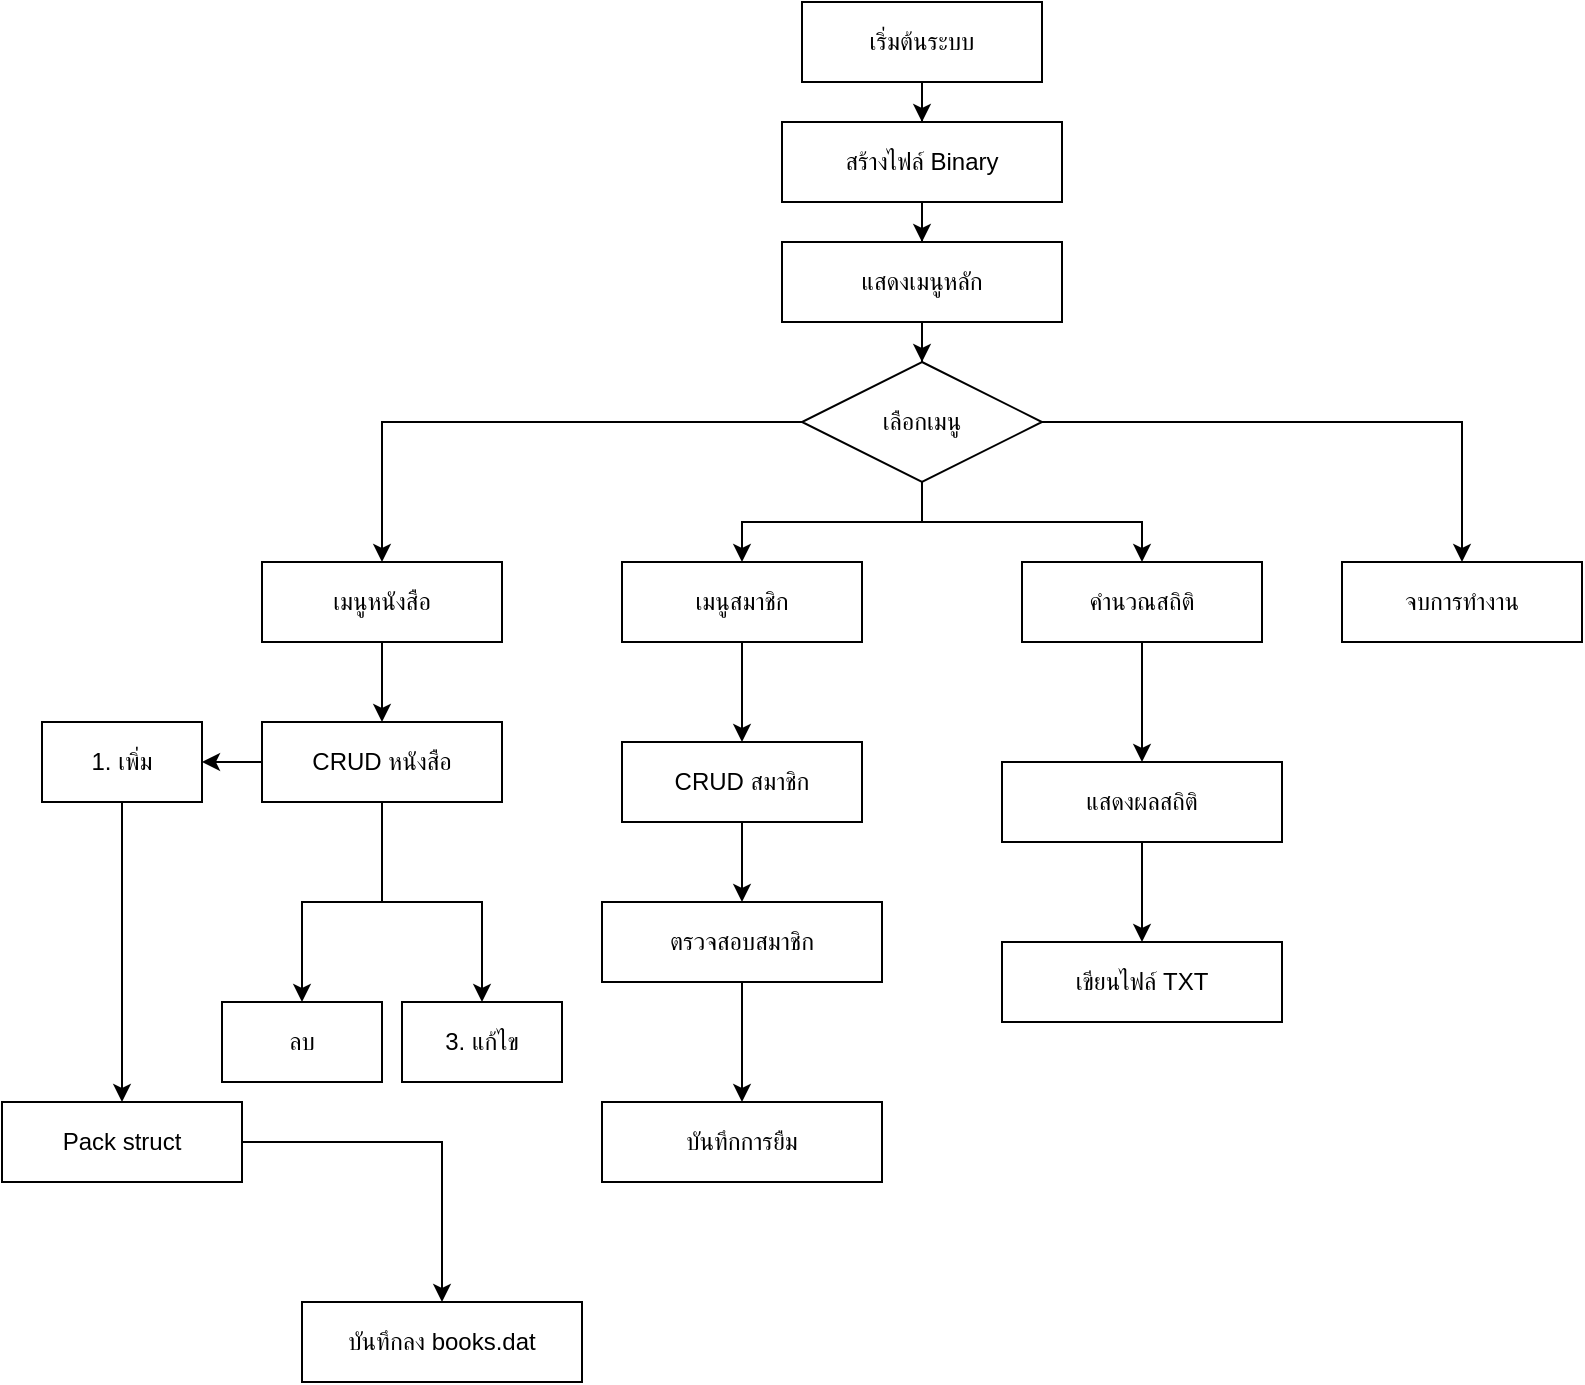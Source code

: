 <mxfile>
    <diagram name="Flowchart" id="0">
        <mxGraphModel dx="1719" dy="546" grid="1" gridSize="10" guides="1" tooltips="1" connect="1" arrows="1" fold="1" page="1" pageScale="1" pageWidth="850" pageHeight="1100" math="0" shadow="0">
            <root>
                <mxCell id="0"/>
                <mxCell id="1" parent="0"/>
                <mxCell id="start" value="เริ่มต้นระบบ" style="shape=rectangle;whiteSpace=wrap;html=1;" parent="1" vertex="1">
                    <mxGeometry x="370" y="40" width="120" height="40" as="geometry"/>
                </mxCell>
                <mxCell id="create_bin" value="สร้างไฟล์ Binary" style="shape=rectangle;whiteSpace=wrap;html=1;" parent="1" vertex="1">
                    <mxGeometry x="360" y="100" width="140" height="40" as="geometry"/>
                </mxCell>
                <mxCell id="main_menu" value="แสดงเมนูหลัก" style="shape=rectangle;whiteSpace=wrap;html=1;" parent="1" vertex="1">
                    <mxGeometry x="360" y="160" width="140" height="40" as="geometry"/>
                </mxCell>
                <mxCell id="menu_select" value="เลือกเมนู" style="shape=rhombus;whiteSpace=wrap;html=1;" parent="1" vertex="1">
                    <mxGeometry x="370" y="220" width="120" height="60" as="geometry"/>
                </mxCell>
                <mxCell id="menu_book" value="เมนูหนังสือ" style="shape=rectangle;whiteSpace=wrap;html=1;" parent="1" vertex="1">
                    <mxGeometry x="100" y="320" width="120" height="40" as="geometry"/>
                </mxCell>
                <mxCell id="menu_member" value="เมนูสมาชิก" style="shape=rectangle;whiteSpace=wrap;html=1;" parent="1" vertex="1">
                    <mxGeometry x="280" y="320" width="120" height="40" as="geometry"/>
                </mxCell>
                <mxCell id="menu_stat" value="คำนวณสถิติ" style="shape=rectangle;whiteSpace=wrap;html=1;" parent="1" vertex="1">
                    <mxGeometry x="480" y="320" width="120" height="40" as="geometry"/>
                </mxCell>
                <mxCell id="menu_exit" value="จบการทำงาน" style="shape=rectangle;whiteSpace=wrap;html=1;" parent="1" vertex="1">
                    <mxGeometry x="640" y="320" width="120" height="40" as="geometry"/>
                </mxCell>
                <mxCell id="crud" value="CRUD หนังสือ" style="shape=rectangle;whiteSpace=wrap;html=1;" parent="1" vertex="1">
                    <mxGeometry x="100" y="400" width="120" height="40" as="geometry"/>
                </mxCell>
                <mxCell id="add_book" value="1. เพิ่ม" style="shape=rectangle;whiteSpace=wrap;html=1;" parent="1" vertex="1">
                    <mxGeometry x="-10" y="400" width="80" height="40" as="geometry"/>
                </mxCell>
                <mxCell id="edit_book" value="3. แก้ไข" style="shape=rectangle;whiteSpace=wrap;html=1;" parent="1" vertex="1">
                    <mxGeometry x="170" y="540" width="80" height="40" as="geometry"/>
                </mxCell>
                <mxCell id="del_book" value="ลบ" style="shape=rectangle;whiteSpace=wrap;html=1;" parent="1" vertex="1">
                    <mxGeometry x="80" y="540" width="80" height="40" as="geometry"/>
                </mxCell>
                <mxCell id="pack_struct" value="Pack struct" style="shape=rectangle;whiteSpace=wrap;html=1;" parent="1" vertex="1">
                    <mxGeometry x="-30" y="590" width="120" height="40" as="geometry"/>
                </mxCell>
                <mxCell id="write_dat" value="บันทึกลง books.dat" style="shape=rectangle;whiteSpace=wrap;html=1;" parent="1" vertex="1">
                    <mxGeometry x="120" y="690" width="140" height="40" as="geometry"/>
                </mxCell>
                <mxCell id="crud_member" value="CRUD สมาชิก" style="shape=rectangle;whiteSpace=wrap;html=1;" parent="1" vertex="1">
                    <mxGeometry x="280" y="410" width="120" height="40" as="geometry"/>
                </mxCell>
                <mxCell id="check_member" value="ตรวจสอบสมาชิก" style="shape=rectangle;whiteSpace=wrap;html=1;" parent="1" vertex="1">
                    <mxGeometry x="270" y="490" width="140" height="40" as="geometry"/>
                </mxCell>
                <mxCell id="save_member" value="บันทึกการยืม" style="shape=rectangle;whiteSpace=wrap;html=1;" parent="1" vertex="1">
                    <mxGeometry x="270" y="590" width="140" height="40" as="geometry"/>
                </mxCell>
                <mxCell id="stat_show" value="แสดงผลสถิติ" style="shape=rectangle;whiteSpace=wrap;html=1;" parent="1" vertex="1">
                    <mxGeometry x="470" y="420" width="140" height="40" as="geometry"/>
                </mxCell>
                <mxCell id="write_txt" value="เขียนไฟล์ TXT" style="shape=rectangle;whiteSpace=wrap;html=1;" parent="1" vertex="1">
                    <mxGeometry x="470" y="510" width="140" height="40" as="geometry"/>
                </mxCell>
                <mxCell id="2" style="edgeStyle=orthogonalEdgeStyle;rounded=0;orthogonalLoop=1;jettySize=auto;html=1;" parent="1" source="start" target="create_bin" edge="1">
                    <mxGeometry relative="1" as="geometry"/>
                </mxCell>
                <mxCell id="3" style="edgeStyle=orthogonalEdgeStyle;rounded=0;orthogonalLoop=1;jettySize=auto;html=1;" parent="1" source="create_bin" target="main_menu" edge="1">
                    <mxGeometry relative="1" as="geometry"/>
                </mxCell>
                <mxCell id="4" style="edgeStyle=orthogonalEdgeStyle;rounded=0;orthogonalLoop=1;jettySize=auto;html=1;" parent="1" source="main_menu" target="menu_select" edge="1">
                    <mxGeometry relative="1" as="geometry"/>
                </mxCell>
                <mxCell id="5" style="edgeStyle=orthogonalEdgeStyle;rounded=0;orthogonalLoop=1;jettySize=auto;html=1;" parent="1" source="menu_select" target="menu_book" edge="1">
                    <mxGeometry relative="1" as="geometry"/>
                </mxCell>
                <mxCell id="6" style="edgeStyle=orthogonalEdgeStyle;rounded=0;orthogonalLoop=1;jettySize=auto;html=1;" parent="1" source="menu_select" target="menu_member" edge="1">
                    <mxGeometry relative="1" as="geometry"/>
                </mxCell>
                <mxCell id="7" style="edgeStyle=orthogonalEdgeStyle;rounded=0;orthogonalLoop=1;jettySize=auto;html=1;" parent="1" source="menu_select" target="menu_stat" edge="1">
                    <mxGeometry relative="1" as="geometry"/>
                </mxCell>
                <mxCell id="8" style="edgeStyle=orthogonalEdgeStyle;rounded=0;orthogonalLoop=1;jettySize=auto;html=1;" parent="1" source="menu_select" target="menu_exit" edge="1">
                    <mxGeometry relative="1" as="geometry"/>
                </mxCell>
                <mxCell id="9" style="edgeStyle=orthogonalEdgeStyle;rounded=0;orthogonalLoop=1;jettySize=auto;html=1;" parent="1" source="menu_book" target="crud" edge="1">
                    <mxGeometry relative="1" as="geometry"/>
                </mxCell>
                <mxCell id="10" style="edgeStyle=orthogonalEdgeStyle;rounded=0;orthogonalLoop=1;jettySize=auto;html=1;" parent="1" source="crud" target="add_book" edge="1">
                    <mxGeometry relative="1" as="geometry"/>
                </mxCell>
                <mxCell id="11" style="edgeStyle=orthogonalEdgeStyle;rounded=0;orthogonalLoop=1;jettySize=auto;html=1;" parent="1" source="crud" target="edit_book" edge="1">
                    <mxGeometry relative="1" as="geometry"/>
                </mxCell>
                <mxCell id="12" style="edgeStyle=orthogonalEdgeStyle;rounded=0;orthogonalLoop=1;jettySize=auto;html=1;" parent="1" source="crud" target="del_book" edge="1">
                    <mxGeometry relative="1" as="geometry"/>
                </mxCell>
                <mxCell id="13" style="edgeStyle=orthogonalEdgeStyle;rounded=0;orthogonalLoop=1;jettySize=auto;html=1;" parent="1" source="add_book" target="pack_struct" edge="1">
                    <mxGeometry relative="1" as="geometry"/>
                </mxCell>
                <mxCell id="14" style="edgeStyle=orthogonalEdgeStyle;rounded=0;orthogonalLoop=1;jettySize=auto;html=1;" parent="1" source="pack_struct" target="write_dat" edge="1">
                    <mxGeometry relative="1" as="geometry"/>
                </mxCell>
                <mxCell id="15" style="edgeStyle=orthogonalEdgeStyle;rounded=0;orthogonalLoop=1;jettySize=auto;html=1;" parent="1" source="menu_member" target="crud_member" edge="1">
                    <mxGeometry relative="1" as="geometry"/>
                </mxCell>
                <mxCell id="16" style="edgeStyle=orthogonalEdgeStyle;rounded=0;orthogonalLoop=1;jettySize=auto;html=1;" parent="1" source="crud_member" target="check_member" edge="1">
                    <mxGeometry relative="1" as="geometry"/>
                </mxCell>
                <mxCell id="17" style="edgeStyle=orthogonalEdgeStyle;rounded=0;orthogonalLoop=1;jettySize=auto;html=1;" parent="1" source="check_member" target="save_member" edge="1">
                    <mxGeometry relative="1" as="geometry"/>
                </mxCell>
                <mxCell id="18" style="edgeStyle=orthogonalEdgeStyle;rounded=0;orthogonalLoop=1;jettySize=auto;html=1;" parent="1" source="menu_stat" target="stat_show" edge="1">
                    <mxGeometry relative="1" as="geometry"/>
                </mxCell>
                <mxCell id="19" style="edgeStyle=orthogonalEdgeStyle;rounded=0;orthogonalLoop=1;jettySize=auto;html=1;" parent="1" source="stat_show" target="write_txt" edge="1">
                    <mxGeometry relative="1" as="geometry"/>
                </mxCell>
            </root>
        </mxGraphModel>
    </diagram>
</mxfile>